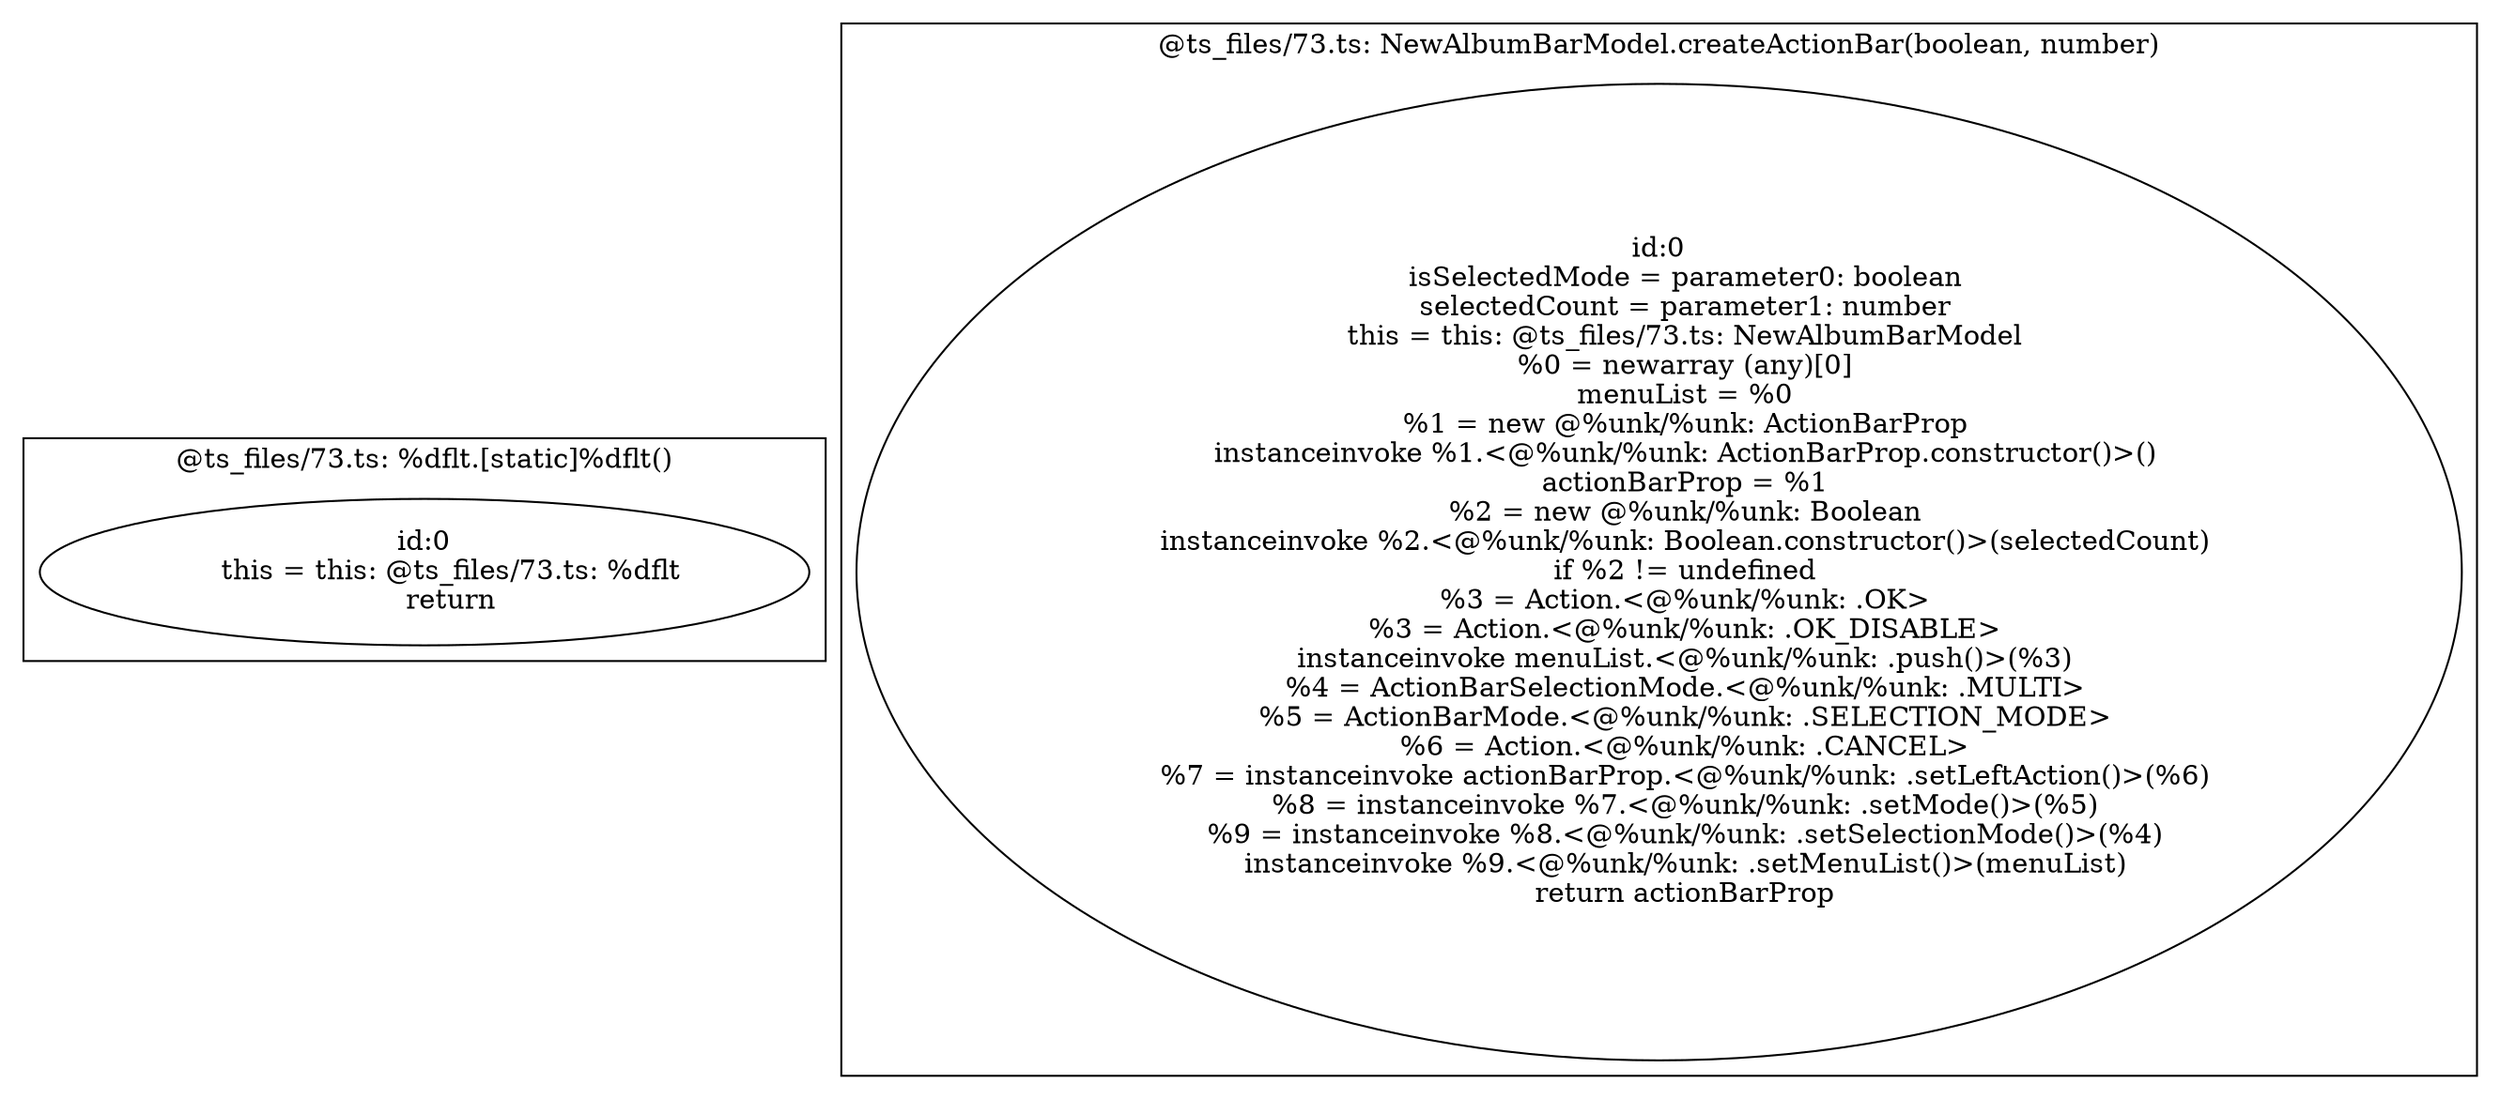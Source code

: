 digraph "73.ts" {
subgraph "cluster_@ts_files/73.ts: %dflt.[static]%dflt()" {
  label="@ts_files/73.ts: %dflt.[static]%dflt()";
  Node33260 [label="id:0
      this = this: @ts_files/73.ts: %dflt
      return"];
}
subgraph "cluster_@ts_files/73.ts: NewAlbumBarModel.createActionBar(boolean, number)" {
  label="@ts_files/73.ts: NewAlbumBarModel.createActionBar(boolean, number)";
  Node61090 [label="id:0
      isSelectedMode = parameter0: boolean
      selectedCount = parameter1: number
      this = this: @ts_files/73.ts: NewAlbumBarModel
      %0 = newarray (any)[0]
      menuList = %0
      %1 = new @%unk/%unk: ActionBarProp
      instanceinvoke %1.<@%unk/%unk: ActionBarProp.constructor()>()
      actionBarProp = %1
      %2 = new @%unk/%unk: Boolean
      instanceinvoke %2.<@%unk/%unk: Boolean.constructor()>(selectedCount)
      if %2 != undefined
      %3 = Action.<@%unk/%unk: .OK>
      %3 = Action.<@%unk/%unk: .OK_DISABLE>
      instanceinvoke menuList.<@%unk/%unk: .push()>(%3)
      %4 = ActionBarSelectionMode.<@%unk/%unk: .MULTI>
      %5 = ActionBarMode.<@%unk/%unk: .SELECTION_MODE>
      %6 = Action.<@%unk/%unk: .CANCEL>
      %7 = instanceinvoke actionBarProp.<@%unk/%unk: .setLeftAction()>(%6)
      %8 = instanceinvoke %7.<@%unk/%unk: .setMode()>(%5)
      %9 = instanceinvoke %8.<@%unk/%unk: .setSelectionMode()>(%4)
      instanceinvoke %9.<@%unk/%unk: .setMenuList()>(menuList)
      return actionBarProp"];
}
}
